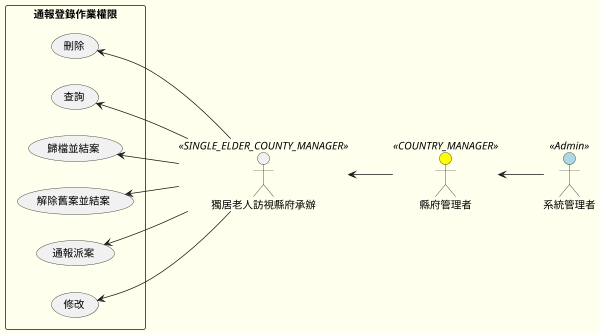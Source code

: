 @startuml

skinparam BackgroundColor #ffffee
scale 600 width

skinparam actor {
  BackgroundColor<<Admin>> LightBlue
  BackgroundColor<<COUNTRY_MANAGER>> Yellow
  BackgroundColor<<SINGLE_ELDER_COUNTY_SUPERVISOR>> DarkBlue
  BackgroundColor<<SINGLE_ELDER_NOTIFIER>> Purple
}

skinparam usecase {
  ArrowColor<<External>> DarkGreen
}

left to right direction

actor 系統管理者<<Admin>>
actor 縣府管理者<<COUNTRY_MANAGER>>
actor 獨居老人訪視縣府承辦<<SINGLE_ELDER_COUNTY_MANAGER>>

rectangle 通報登錄作業權限 {

  usecase DELETE as "刪除"
  usecase QUERY as "查詢"
  usecase Review as "歸檔並結案"
  usecase DismissOldCase as "解除舊案並結案"
  usecase CreateCase as "通報派案"
  usecase UPDATE as "修改"

  DismissOldCase <-- 獨居老人訪視縣府承辦
  CreateCase <-- 獨居老人訪視縣府承辦
  Review <-- 獨居老人訪視縣府承辦
  QUERY <-- 獨居老人訪視縣府承辦
  DELETE <-- 獨居老人訪視縣府承辦
  UPDATE <-- 獨居老人訪視縣府承辦

  縣府管理者 <-- 系統管理者
  獨居老人訪視縣府承辦 <-- 縣府管理者

}

@enduml
